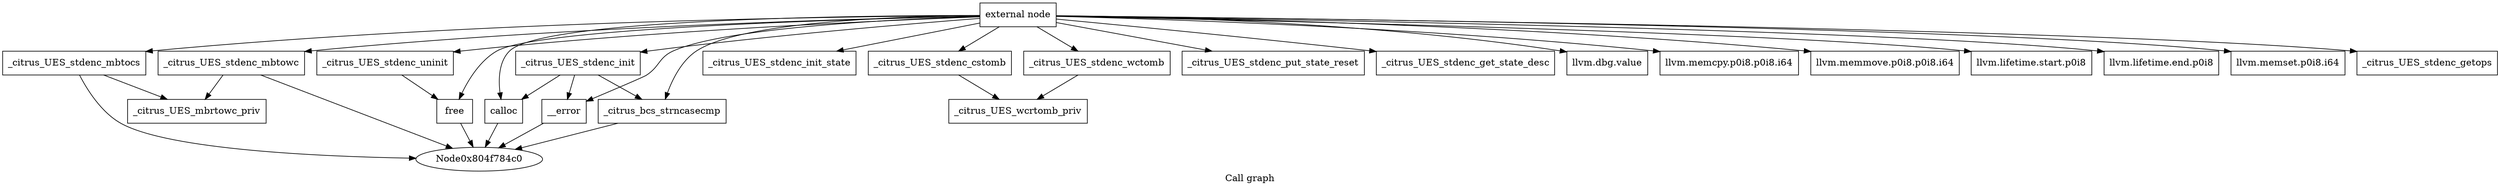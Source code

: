 digraph "Call graph" {
	label="Call graph";

	Node0x804f78490 [shape=record,label="{external node}"];
	Node0x804f78490 -> Node0x804f78520;
	Node0x804f78490 -> Node0x804f786a0;
	Node0x804f78490 -> Node0x804f78760;
	Node0x804f78490 -> Node0x804f787c0;
	Node0x804f78490 -> Node0x804f78880;
	Node0x804f78490 -> Node0x804f78940;
	Node0x804f78490 -> Node0x804f789a0;
	Node0x804f78490 -> Node0x804f78a00;
	Node0x804f78490 -> Node0x804f78a60;
	Node0x804f78490 -> Node0x804f78ac0;
	Node0x804f78490 -> Node0x804f78b20;
	Node0x804f78490 -> Node0x804f78b80;
	Node0x804f78490 -> Node0x804f78be0;
	Node0x804f78490 -> Node0x804f78c40;
	Node0x804f78490 -> Node0x804f78700;
	Node0x804f78490 -> Node0x804f78580;
	Node0x804f78490 -> Node0x804f785e0;
	Node0x804f78490 -> Node0x804f78ca0;
	Node0x804f78490 -> Node0x804f78640;
	Node0x804f78490 -> Node0x804f78d00;
	Node0x804f78520 [shape=record,label="{_citrus_UES_stdenc_init}"];
	Node0x804f78520 -> Node0x804f78580;
	Node0x804f78520 -> Node0x804f785e0;
	Node0x804f78520 -> Node0x804f78640;
	Node0x804f786a0 [shape=record,label="{_citrus_UES_stdenc_uninit}"];
	Node0x804f786a0 -> Node0x804f78700;
	Node0x804f78760 [shape=record,label="{_citrus_UES_stdenc_init_state}"];
	Node0x804f787c0 [shape=record,label="{_citrus_UES_stdenc_mbtocs}"];
	Node0x804f787c0 -> Node0x804f78820;
	Node0x804f787c0 -> Node0x804f784c0;
	Node0x804f78880 [shape=record,label="{_citrus_UES_stdenc_cstomb}"];
	Node0x804f78880 -> Node0x804f788e0;
	Node0x804f78940 [shape=record,label="{_citrus_UES_stdenc_mbtowc}"];
	Node0x804f78940 -> Node0x804f78820;
	Node0x804f78940 -> Node0x804f784c0;
	Node0x804f789a0 [shape=record,label="{_citrus_UES_stdenc_wctomb}"];
	Node0x804f789a0 -> Node0x804f788e0;
	Node0x804f78a00 [shape=record,label="{_citrus_UES_stdenc_put_state_reset}"];
	Node0x804f78a60 [shape=record,label="{_citrus_UES_stdenc_get_state_desc}"];
	Node0x804f78ac0 [shape=record,label="{llvm.dbg.value}"];
	Node0x804f788e0 [shape=record,label="{_citrus_UES_wcrtomb_priv}"];
	Node0x804f78b20 [shape=record,label="{llvm.memcpy.p0i8.p0i8.i64}"];
	Node0x804f78820 [shape=record,label="{_citrus_UES_mbrtowc_priv}"];
	Node0x804f78b80 [shape=record,label="{llvm.memmove.p0i8.p0i8.i64}"];
	Node0x804f78be0 [shape=record,label="{llvm.lifetime.start.p0i8}"];
	Node0x804f78c40 [shape=record,label="{llvm.lifetime.end.p0i8}"];
	Node0x804f78700 [shape=record,label="{free}"];
	Node0x804f78700 -> Node0x804f784c0;
	Node0x804f78580 [shape=record,label="{calloc}"];
	Node0x804f78580 -> Node0x804f784c0;
	Node0x804f785e0 [shape=record,label="{__error}"];
	Node0x804f785e0 -> Node0x804f784c0;
	Node0x804f78ca0 [shape=record,label="{llvm.memset.p0i8.i64}"];
	Node0x804f78640 [shape=record,label="{_citrus_bcs_strncasecmp}"];
	Node0x804f78640 -> Node0x804f784c0;
	Node0x804f78d00 [shape=record,label="{_citrus_UES_stdenc_getops}"];
}
